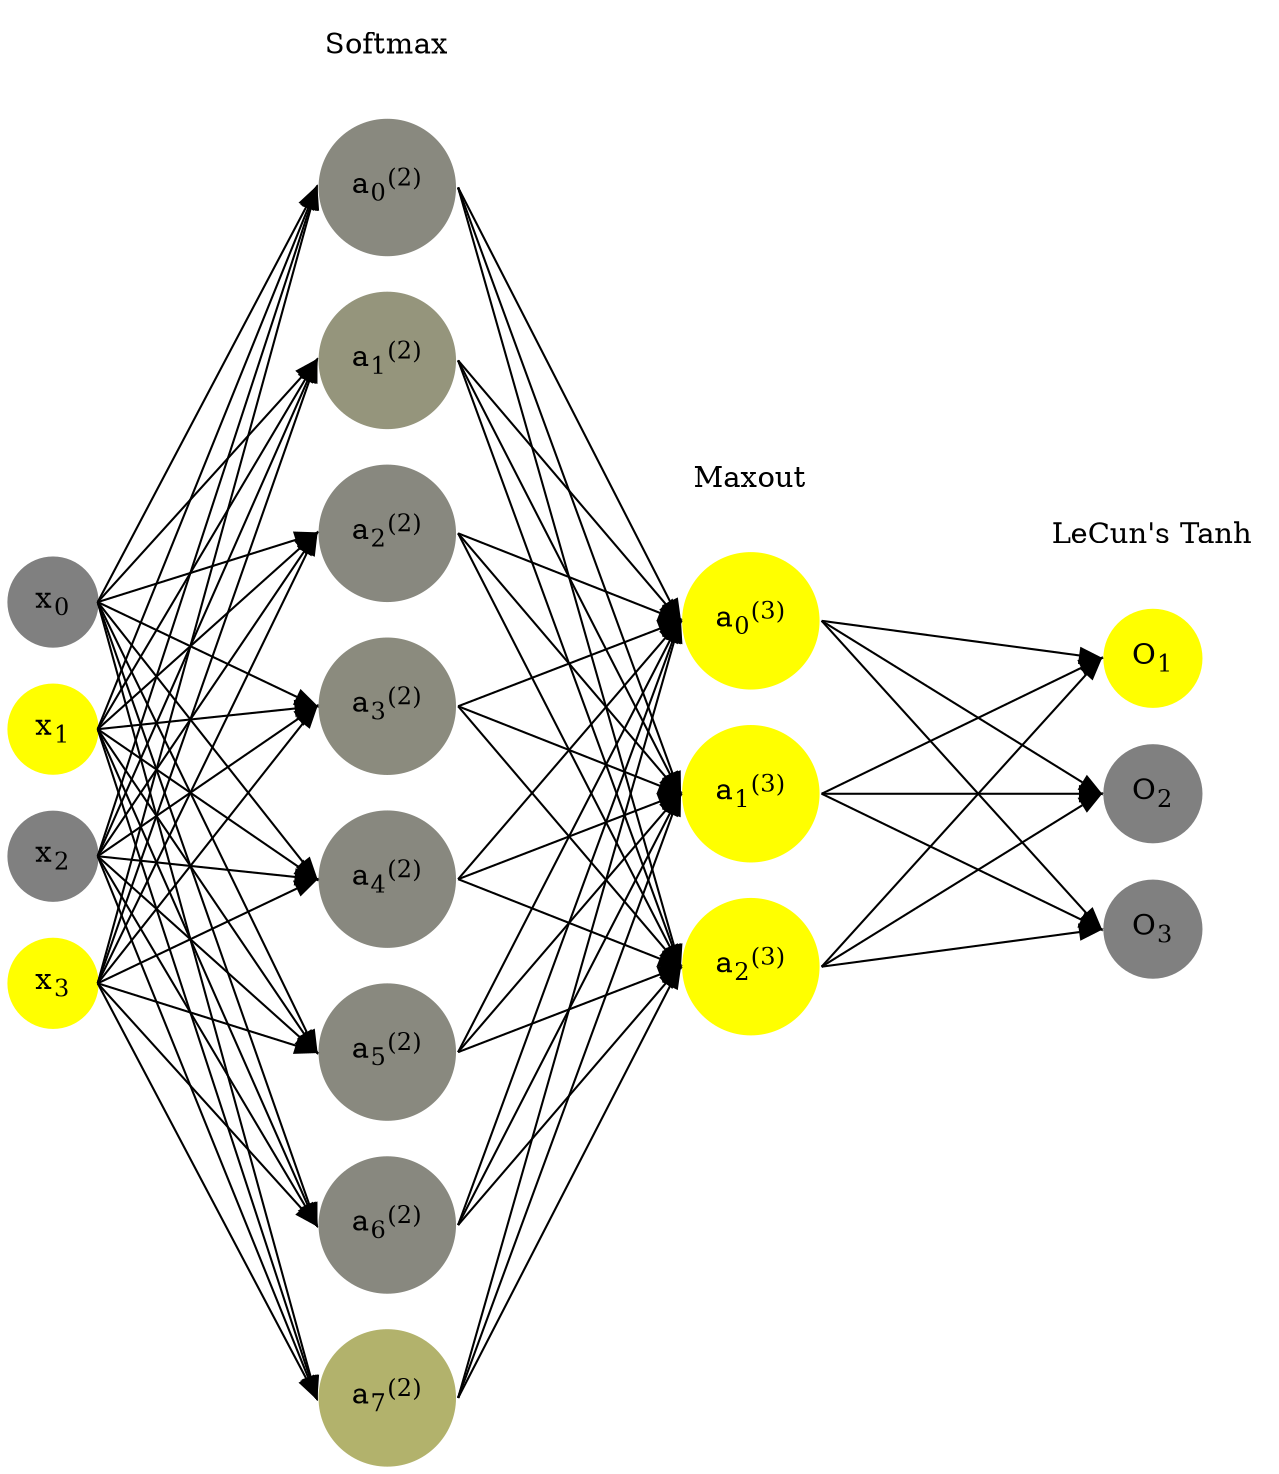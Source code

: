 digraph G {
	rankdir = LR;
	splines=false;
	edge[style=invis];
	ranksep= 1.4;
	{
	node [shape=circle, color="0.1667, 0.0, 0.5", style=filled, fillcolor="0.1667, 0.0, 0.5"];
	x0 [label=<x<sub>0</sub>>];
	}
	{
	node [shape=circle, color="0.1667, 1.0, 1.0", style=filled, fillcolor="0.1667, 1.0, 1.0"];
	x1 [label=<x<sub>1</sub>>];
	}
	{
	node [shape=circle, color="0.1667, 0.0, 0.5", style=filled, fillcolor="0.1667, 0.0, 0.5"];
	x2 [label=<x<sub>2</sub>>];
	}
	{
	node [shape=circle, color="0.1667, 1.0, 1.0", style=filled, fillcolor="0.1667, 1.0, 1.0"];
	x3 [label=<x<sub>3</sub>>];
	}
	{
	node [shape=circle, color="0.1667, 0.077793, 0.538896", style=filled, fillcolor="0.1667, 0.077793, 0.538896"];
	a02 [label=<a<sub>0</sub><sup>(2)</sup>>];
	}
	{
	node [shape=circle, color="0.1667, 0.167144, 0.583572", style=filled, fillcolor="0.1667, 0.167144, 0.583572"];
	a12 [label=<a<sub>1</sub><sup>(2)</sup>>];
	}
	{
	node [shape=circle, color="0.1667, 0.067032, 0.533516", style=filled, fillcolor="0.1667, 0.067032, 0.533516"];
	a22 [label=<a<sub>2</sub><sup>(2)</sup>>];
	}
	{
	node [shape=circle, color="0.1667, 0.090213, 0.545107", style=filled, fillcolor="0.1667, 0.090213, 0.545107"];
	a32 [label=<a<sub>3</sub><sup>(2)</sup>>];
	}
	{
	node [shape=circle, color="0.1667, 0.065173, 0.532587", style=filled, fillcolor="0.1667, 0.065173, 0.532587"];
	a42 [label=<a<sub>4</sub><sup>(2)</sup>>];
	}
	{
	node [shape=circle, color="0.1667, 0.070589, 0.535294", style=filled, fillcolor="0.1667, 0.070589, 0.535294"];
	a52 [label=<a<sub>5</sub><sup>(2)</sup>>];
	}
	{
	node [shape=circle, color="0.1667, 0.068816, 0.534408", style=filled, fillcolor="0.1667, 0.068816, 0.534408"];
	a62 [label=<a<sub>6</sub><sup>(2)</sup>>];
	}
	{
	node [shape=circle, color="0.1667, 0.393240, 0.696620", style=filled, fillcolor="0.1667, 0.393240, 0.696620"];
	a72 [label=<a<sub>7</sub><sup>(2)</sup>>];
	}
	{
	node [shape=circle, color="0.1667, 0.999370, 0.999685", style=filled, fillcolor="0.1667, 0.999370, 0.999685"];
	a03 [label=<a<sub>0</sub><sup>(3)</sup>>];
	}
	{
	node [shape=circle, color="0.1667, 0.999370, 0.999685", style=filled, fillcolor="0.1667, 0.999370, 0.999685"];
	a13 [label=<a<sub>1</sub><sup>(3)</sup>>];
	}
	{
	node [shape=circle, color="0.1667, 0.999370, 0.999685", style=filled, fillcolor="0.1667, 0.999370, 0.999685"];
	a23 [label=<a<sub>2</sub><sup>(3)</sup>>];
	}
	{
	node [shape=circle, color="0.1667, 1.0, 1.0", style=filled, fillcolor="0.1667, 1.0, 1.0"];
	O1 [label=<O<sub>1</sub>>];
	}
	{
	node [shape=circle, color="0.1667, 0.0, 0.5", style=filled, fillcolor="0.1667, 0.0, 0.5"];
	O2 [label=<O<sub>2</sub>>];
	}
	{
	node [shape=circle, color="0.1667, 0.0, 0.5", style=filled, fillcolor="0.1667, 0.0, 0.5"];
	O3 [label=<O<sub>3</sub>>];
	}
	{
	rank=same;
	x0->x1->x2->x3;
	}
	{
	rank=same;
	a02->a12->a22->a32->a42->a52->a62->a72;
	}
	{
	rank=same;
	a03->a13->a23;
	}
	{
	rank=same;
	O1->O2->O3;
	}
	l1 [shape=plaintext,label="Softmax"];
	l1->a02;
	{rank=same; l1;a02};
	l2 [shape=plaintext,label="Maxout"];
	l2->a03;
	{rank=same; l2;a03};
	l3 [shape=plaintext,label="LeCun's Tanh"];
	l3->O1;
	{rank=same; l3;O1};
edge[style=solid, tailport=e, headport=w];
	{x0;x1;x2;x3} -> {a02;a12;a22;a32;a42;a52;a62;a72};
	{a02;a12;a22;a32;a42;a52;a62;a72} -> {a03;a13;a23};
	{a03;a13;a23} -> {O1,O2,O3};
}